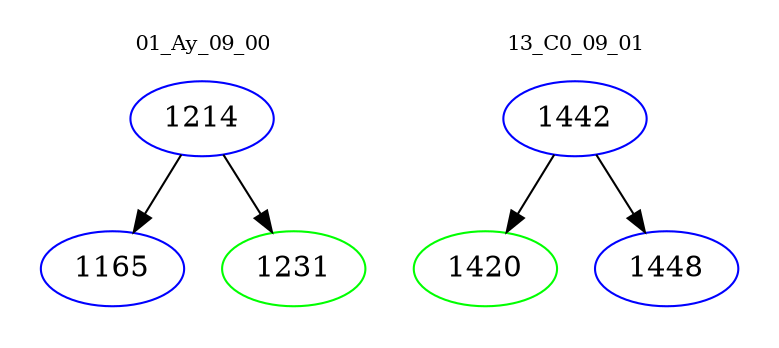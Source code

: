 digraph{
subgraph cluster_0 {
color = white
label = "01_Ay_09_00";
fontsize=10;
T0_1214 [label="1214", color="blue"]
T0_1214 -> T0_1165 [color="black"]
T0_1165 [label="1165", color="blue"]
T0_1214 -> T0_1231 [color="black"]
T0_1231 [label="1231", color="green"]
}
subgraph cluster_1 {
color = white
label = "13_C0_09_01";
fontsize=10;
T1_1442 [label="1442", color="blue"]
T1_1442 -> T1_1420 [color="black"]
T1_1420 [label="1420", color="green"]
T1_1442 -> T1_1448 [color="black"]
T1_1448 [label="1448", color="blue"]
}
}

